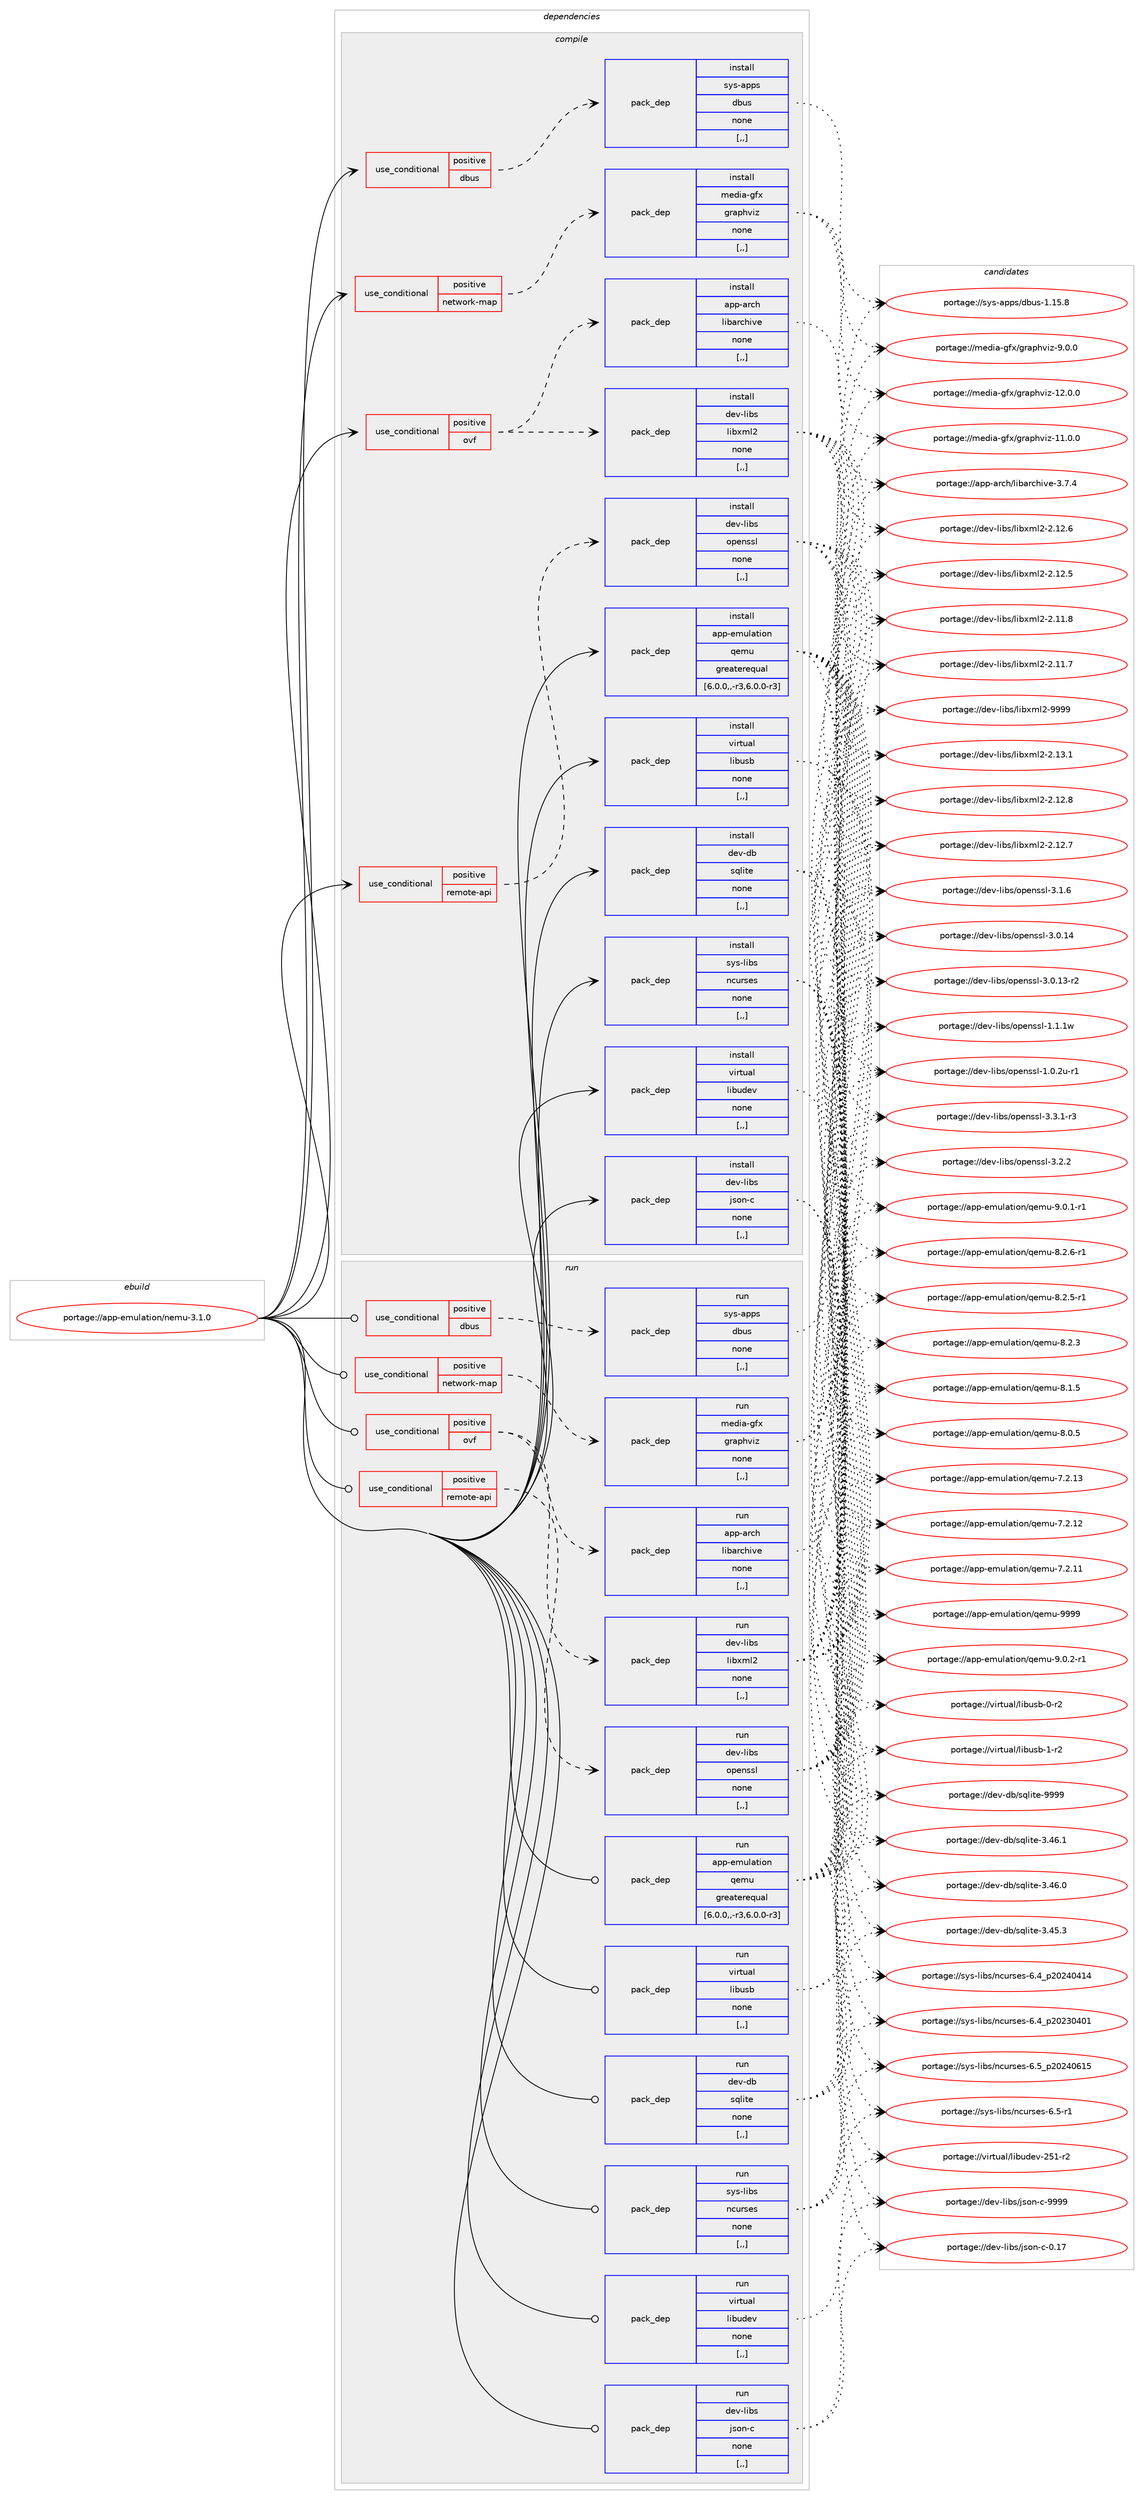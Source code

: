 digraph prolog {

# *************
# Graph options
# *************

newrank=true;
concentrate=true;
compound=true;
graph [rankdir=LR,fontname=Helvetica,fontsize=10,ranksep=1.5];#, ranksep=2.5, nodesep=0.2];
edge  [arrowhead=vee];
node  [fontname=Helvetica,fontsize=10];

# **********
# The ebuild
# **********

subgraph cluster_leftcol {
color=gray;
label=<<i>ebuild</i>>;
id [label="portage://app-emulation/nemu-3.1.0", color=red, width=4, href="../app-emulation/nemu-3.1.0.svg"];
}

# ****************
# The dependencies
# ****************

subgraph cluster_midcol {
color=gray;
label=<<i>dependencies</i>>;
subgraph cluster_compile {
fillcolor="#eeeeee";
style=filled;
label=<<i>compile</i>>;
subgraph cond137032 {
dependency520422 [label=<<TABLE BORDER="0" CELLBORDER="1" CELLSPACING="0" CELLPADDING="4"><TR><TD ROWSPAN="3" CELLPADDING="10">use_conditional</TD></TR><TR><TD>positive</TD></TR><TR><TD>dbus</TD></TR></TABLE>>, shape=none, color=red];
subgraph pack379584 {
dependency520423 [label=<<TABLE BORDER="0" CELLBORDER="1" CELLSPACING="0" CELLPADDING="4" WIDTH="220"><TR><TD ROWSPAN="6" CELLPADDING="30">pack_dep</TD></TR><TR><TD WIDTH="110">install</TD></TR><TR><TD>sys-apps</TD></TR><TR><TD>dbus</TD></TR><TR><TD>none</TD></TR><TR><TD>[,,]</TD></TR></TABLE>>, shape=none, color=blue];
}
dependency520422:e -> dependency520423:w [weight=20,style="dashed",arrowhead="vee"];
}
id:e -> dependency520422:w [weight=20,style="solid",arrowhead="vee"];
subgraph cond137033 {
dependency520424 [label=<<TABLE BORDER="0" CELLBORDER="1" CELLSPACING="0" CELLPADDING="4"><TR><TD ROWSPAN="3" CELLPADDING="10">use_conditional</TD></TR><TR><TD>positive</TD></TR><TR><TD>network-map</TD></TR></TABLE>>, shape=none, color=red];
subgraph pack379585 {
dependency520425 [label=<<TABLE BORDER="0" CELLBORDER="1" CELLSPACING="0" CELLPADDING="4" WIDTH="220"><TR><TD ROWSPAN="6" CELLPADDING="30">pack_dep</TD></TR><TR><TD WIDTH="110">install</TD></TR><TR><TD>media-gfx</TD></TR><TR><TD>graphviz</TD></TR><TR><TD>none</TD></TR><TR><TD>[,,]</TD></TR></TABLE>>, shape=none, color=blue];
}
dependency520424:e -> dependency520425:w [weight=20,style="dashed",arrowhead="vee"];
}
id:e -> dependency520424:w [weight=20,style="solid",arrowhead="vee"];
subgraph cond137034 {
dependency520426 [label=<<TABLE BORDER="0" CELLBORDER="1" CELLSPACING="0" CELLPADDING="4"><TR><TD ROWSPAN="3" CELLPADDING="10">use_conditional</TD></TR><TR><TD>positive</TD></TR><TR><TD>ovf</TD></TR></TABLE>>, shape=none, color=red];
subgraph pack379586 {
dependency520427 [label=<<TABLE BORDER="0" CELLBORDER="1" CELLSPACING="0" CELLPADDING="4" WIDTH="220"><TR><TD ROWSPAN="6" CELLPADDING="30">pack_dep</TD></TR><TR><TD WIDTH="110">install</TD></TR><TR><TD>dev-libs</TD></TR><TR><TD>libxml2</TD></TR><TR><TD>none</TD></TR><TR><TD>[,,]</TD></TR></TABLE>>, shape=none, color=blue];
}
dependency520426:e -> dependency520427:w [weight=20,style="dashed",arrowhead="vee"];
subgraph pack379587 {
dependency520428 [label=<<TABLE BORDER="0" CELLBORDER="1" CELLSPACING="0" CELLPADDING="4" WIDTH="220"><TR><TD ROWSPAN="6" CELLPADDING="30">pack_dep</TD></TR><TR><TD WIDTH="110">install</TD></TR><TR><TD>app-arch</TD></TR><TR><TD>libarchive</TD></TR><TR><TD>none</TD></TR><TR><TD>[,,]</TD></TR></TABLE>>, shape=none, color=blue];
}
dependency520426:e -> dependency520428:w [weight=20,style="dashed",arrowhead="vee"];
}
id:e -> dependency520426:w [weight=20,style="solid",arrowhead="vee"];
subgraph cond137035 {
dependency520429 [label=<<TABLE BORDER="0" CELLBORDER="1" CELLSPACING="0" CELLPADDING="4"><TR><TD ROWSPAN="3" CELLPADDING="10">use_conditional</TD></TR><TR><TD>positive</TD></TR><TR><TD>remote-api</TD></TR></TABLE>>, shape=none, color=red];
subgraph pack379588 {
dependency520430 [label=<<TABLE BORDER="0" CELLBORDER="1" CELLSPACING="0" CELLPADDING="4" WIDTH="220"><TR><TD ROWSPAN="6" CELLPADDING="30">pack_dep</TD></TR><TR><TD WIDTH="110">install</TD></TR><TR><TD>dev-libs</TD></TR><TR><TD>openssl</TD></TR><TR><TD>none</TD></TR><TR><TD>[,,]</TD></TR></TABLE>>, shape=none, color=blue];
}
dependency520429:e -> dependency520430:w [weight=20,style="dashed",arrowhead="vee"];
}
id:e -> dependency520429:w [weight=20,style="solid",arrowhead="vee"];
subgraph pack379589 {
dependency520431 [label=<<TABLE BORDER="0" CELLBORDER="1" CELLSPACING="0" CELLPADDING="4" WIDTH="220"><TR><TD ROWSPAN="6" CELLPADDING="30">pack_dep</TD></TR><TR><TD WIDTH="110">install</TD></TR><TR><TD>app-emulation</TD></TR><TR><TD>qemu</TD></TR><TR><TD>greaterequal</TD></TR><TR><TD>[6.0.0,,-r3,6.0.0-r3]</TD></TR></TABLE>>, shape=none, color=blue];
}
id:e -> dependency520431:w [weight=20,style="solid",arrowhead="vee"];
subgraph pack379590 {
dependency520432 [label=<<TABLE BORDER="0" CELLBORDER="1" CELLSPACING="0" CELLPADDING="4" WIDTH="220"><TR><TD ROWSPAN="6" CELLPADDING="30">pack_dep</TD></TR><TR><TD WIDTH="110">install</TD></TR><TR><TD>dev-db</TD></TR><TR><TD>sqlite</TD></TR><TR><TD>none</TD></TR><TR><TD>[,,]</TD></TR></TABLE>>, shape=none, color=blue];
}
id:e -> dependency520432:w [weight=20,style="solid",arrowhead="vee"];
subgraph pack379591 {
dependency520433 [label=<<TABLE BORDER="0" CELLBORDER="1" CELLSPACING="0" CELLPADDING="4" WIDTH="220"><TR><TD ROWSPAN="6" CELLPADDING="30">pack_dep</TD></TR><TR><TD WIDTH="110">install</TD></TR><TR><TD>dev-libs</TD></TR><TR><TD>json-c</TD></TR><TR><TD>none</TD></TR><TR><TD>[,,]</TD></TR></TABLE>>, shape=none, color=blue];
}
id:e -> dependency520433:w [weight=20,style="solid",arrowhead="vee"];
subgraph pack379592 {
dependency520434 [label=<<TABLE BORDER="0" CELLBORDER="1" CELLSPACING="0" CELLPADDING="4" WIDTH="220"><TR><TD ROWSPAN="6" CELLPADDING="30">pack_dep</TD></TR><TR><TD WIDTH="110">install</TD></TR><TR><TD>sys-libs</TD></TR><TR><TD>ncurses</TD></TR><TR><TD>none</TD></TR><TR><TD>[,,]</TD></TR></TABLE>>, shape=none, color=blue];
}
id:e -> dependency520434:w [weight=20,style="solid",arrowhead="vee"];
subgraph pack379593 {
dependency520435 [label=<<TABLE BORDER="0" CELLBORDER="1" CELLSPACING="0" CELLPADDING="4" WIDTH="220"><TR><TD ROWSPAN="6" CELLPADDING="30">pack_dep</TD></TR><TR><TD WIDTH="110">install</TD></TR><TR><TD>virtual</TD></TR><TR><TD>libudev</TD></TR><TR><TD>none</TD></TR><TR><TD>[,,]</TD></TR></TABLE>>, shape=none, color=blue];
}
id:e -> dependency520435:w [weight=20,style="solid",arrowhead="vee"];
subgraph pack379594 {
dependency520436 [label=<<TABLE BORDER="0" CELLBORDER="1" CELLSPACING="0" CELLPADDING="4" WIDTH="220"><TR><TD ROWSPAN="6" CELLPADDING="30">pack_dep</TD></TR><TR><TD WIDTH="110">install</TD></TR><TR><TD>virtual</TD></TR><TR><TD>libusb</TD></TR><TR><TD>none</TD></TR><TR><TD>[,,]</TD></TR></TABLE>>, shape=none, color=blue];
}
id:e -> dependency520436:w [weight=20,style="solid",arrowhead="vee"];
}
subgraph cluster_compileandrun {
fillcolor="#eeeeee";
style=filled;
label=<<i>compile and run</i>>;
}
subgraph cluster_run {
fillcolor="#eeeeee";
style=filled;
label=<<i>run</i>>;
subgraph cond137036 {
dependency520437 [label=<<TABLE BORDER="0" CELLBORDER="1" CELLSPACING="0" CELLPADDING="4"><TR><TD ROWSPAN="3" CELLPADDING="10">use_conditional</TD></TR><TR><TD>positive</TD></TR><TR><TD>dbus</TD></TR></TABLE>>, shape=none, color=red];
subgraph pack379595 {
dependency520438 [label=<<TABLE BORDER="0" CELLBORDER="1" CELLSPACING="0" CELLPADDING="4" WIDTH="220"><TR><TD ROWSPAN="6" CELLPADDING="30">pack_dep</TD></TR><TR><TD WIDTH="110">run</TD></TR><TR><TD>sys-apps</TD></TR><TR><TD>dbus</TD></TR><TR><TD>none</TD></TR><TR><TD>[,,]</TD></TR></TABLE>>, shape=none, color=blue];
}
dependency520437:e -> dependency520438:w [weight=20,style="dashed",arrowhead="vee"];
}
id:e -> dependency520437:w [weight=20,style="solid",arrowhead="odot"];
subgraph cond137037 {
dependency520439 [label=<<TABLE BORDER="0" CELLBORDER="1" CELLSPACING="0" CELLPADDING="4"><TR><TD ROWSPAN="3" CELLPADDING="10">use_conditional</TD></TR><TR><TD>positive</TD></TR><TR><TD>network-map</TD></TR></TABLE>>, shape=none, color=red];
subgraph pack379596 {
dependency520440 [label=<<TABLE BORDER="0" CELLBORDER="1" CELLSPACING="0" CELLPADDING="4" WIDTH="220"><TR><TD ROWSPAN="6" CELLPADDING="30">pack_dep</TD></TR><TR><TD WIDTH="110">run</TD></TR><TR><TD>media-gfx</TD></TR><TR><TD>graphviz</TD></TR><TR><TD>none</TD></TR><TR><TD>[,,]</TD></TR></TABLE>>, shape=none, color=blue];
}
dependency520439:e -> dependency520440:w [weight=20,style="dashed",arrowhead="vee"];
}
id:e -> dependency520439:w [weight=20,style="solid",arrowhead="odot"];
subgraph cond137038 {
dependency520441 [label=<<TABLE BORDER="0" CELLBORDER="1" CELLSPACING="0" CELLPADDING="4"><TR><TD ROWSPAN="3" CELLPADDING="10">use_conditional</TD></TR><TR><TD>positive</TD></TR><TR><TD>ovf</TD></TR></TABLE>>, shape=none, color=red];
subgraph pack379597 {
dependency520442 [label=<<TABLE BORDER="0" CELLBORDER="1" CELLSPACING="0" CELLPADDING="4" WIDTH="220"><TR><TD ROWSPAN="6" CELLPADDING="30">pack_dep</TD></TR><TR><TD WIDTH="110">run</TD></TR><TR><TD>dev-libs</TD></TR><TR><TD>libxml2</TD></TR><TR><TD>none</TD></TR><TR><TD>[,,]</TD></TR></TABLE>>, shape=none, color=blue];
}
dependency520441:e -> dependency520442:w [weight=20,style="dashed",arrowhead="vee"];
subgraph pack379598 {
dependency520443 [label=<<TABLE BORDER="0" CELLBORDER="1" CELLSPACING="0" CELLPADDING="4" WIDTH="220"><TR><TD ROWSPAN="6" CELLPADDING="30">pack_dep</TD></TR><TR><TD WIDTH="110">run</TD></TR><TR><TD>app-arch</TD></TR><TR><TD>libarchive</TD></TR><TR><TD>none</TD></TR><TR><TD>[,,]</TD></TR></TABLE>>, shape=none, color=blue];
}
dependency520441:e -> dependency520443:w [weight=20,style="dashed",arrowhead="vee"];
}
id:e -> dependency520441:w [weight=20,style="solid",arrowhead="odot"];
subgraph cond137039 {
dependency520444 [label=<<TABLE BORDER="0" CELLBORDER="1" CELLSPACING="0" CELLPADDING="4"><TR><TD ROWSPAN="3" CELLPADDING="10">use_conditional</TD></TR><TR><TD>positive</TD></TR><TR><TD>remote-api</TD></TR></TABLE>>, shape=none, color=red];
subgraph pack379599 {
dependency520445 [label=<<TABLE BORDER="0" CELLBORDER="1" CELLSPACING="0" CELLPADDING="4" WIDTH="220"><TR><TD ROWSPAN="6" CELLPADDING="30">pack_dep</TD></TR><TR><TD WIDTH="110">run</TD></TR><TR><TD>dev-libs</TD></TR><TR><TD>openssl</TD></TR><TR><TD>none</TD></TR><TR><TD>[,,]</TD></TR></TABLE>>, shape=none, color=blue];
}
dependency520444:e -> dependency520445:w [weight=20,style="dashed",arrowhead="vee"];
}
id:e -> dependency520444:w [weight=20,style="solid",arrowhead="odot"];
subgraph pack379600 {
dependency520446 [label=<<TABLE BORDER="0" CELLBORDER="1" CELLSPACING="0" CELLPADDING="4" WIDTH="220"><TR><TD ROWSPAN="6" CELLPADDING="30">pack_dep</TD></TR><TR><TD WIDTH="110">run</TD></TR><TR><TD>app-emulation</TD></TR><TR><TD>qemu</TD></TR><TR><TD>greaterequal</TD></TR><TR><TD>[6.0.0,,-r3,6.0.0-r3]</TD></TR></TABLE>>, shape=none, color=blue];
}
id:e -> dependency520446:w [weight=20,style="solid",arrowhead="odot"];
subgraph pack379601 {
dependency520447 [label=<<TABLE BORDER="0" CELLBORDER="1" CELLSPACING="0" CELLPADDING="4" WIDTH="220"><TR><TD ROWSPAN="6" CELLPADDING="30">pack_dep</TD></TR><TR><TD WIDTH="110">run</TD></TR><TR><TD>dev-db</TD></TR><TR><TD>sqlite</TD></TR><TR><TD>none</TD></TR><TR><TD>[,,]</TD></TR></TABLE>>, shape=none, color=blue];
}
id:e -> dependency520447:w [weight=20,style="solid",arrowhead="odot"];
subgraph pack379602 {
dependency520448 [label=<<TABLE BORDER="0" CELLBORDER="1" CELLSPACING="0" CELLPADDING="4" WIDTH="220"><TR><TD ROWSPAN="6" CELLPADDING="30">pack_dep</TD></TR><TR><TD WIDTH="110">run</TD></TR><TR><TD>dev-libs</TD></TR><TR><TD>json-c</TD></TR><TR><TD>none</TD></TR><TR><TD>[,,]</TD></TR></TABLE>>, shape=none, color=blue];
}
id:e -> dependency520448:w [weight=20,style="solid",arrowhead="odot"];
subgraph pack379603 {
dependency520449 [label=<<TABLE BORDER="0" CELLBORDER="1" CELLSPACING="0" CELLPADDING="4" WIDTH="220"><TR><TD ROWSPAN="6" CELLPADDING="30">pack_dep</TD></TR><TR><TD WIDTH="110">run</TD></TR><TR><TD>sys-libs</TD></TR><TR><TD>ncurses</TD></TR><TR><TD>none</TD></TR><TR><TD>[,,]</TD></TR></TABLE>>, shape=none, color=blue];
}
id:e -> dependency520449:w [weight=20,style="solid",arrowhead="odot"];
subgraph pack379604 {
dependency520450 [label=<<TABLE BORDER="0" CELLBORDER="1" CELLSPACING="0" CELLPADDING="4" WIDTH="220"><TR><TD ROWSPAN="6" CELLPADDING="30">pack_dep</TD></TR><TR><TD WIDTH="110">run</TD></TR><TR><TD>virtual</TD></TR><TR><TD>libudev</TD></TR><TR><TD>none</TD></TR><TR><TD>[,,]</TD></TR></TABLE>>, shape=none, color=blue];
}
id:e -> dependency520450:w [weight=20,style="solid",arrowhead="odot"];
subgraph pack379605 {
dependency520451 [label=<<TABLE BORDER="0" CELLBORDER="1" CELLSPACING="0" CELLPADDING="4" WIDTH="220"><TR><TD ROWSPAN="6" CELLPADDING="30">pack_dep</TD></TR><TR><TD WIDTH="110">run</TD></TR><TR><TD>virtual</TD></TR><TR><TD>libusb</TD></TR><TR><TD>none</TD></TR><TR><TD>[,,]</TD></TR></TABLE>>, shape=none, color=blue];
}
id:e -> dependency520451:w [weight=20,style="solid",arrowhead="odot"];
}
}

# **************
# The candidates
# **************

subgraph cluster_choices {
rank=same;
color=gray;
label=<<i>candidates</i>>;

subgraph choice379584 {
color=black;
nodesep=1;
choice1151211154597112112115471009811711545494649534656 [label="portage://sys-apps/dbus-1.15.8", color=red, width=4,href="../sys-apps/dbus-1.15.8.svg"];
dependency520423:e -> choice1151211154597112112115471009811711545494649534656:w [style=dotted,weight="100"];
}
subgraph choice379585 {
color=black;
nodesep=1;
choice1091011001059745103102120471031149711210411810512245495046484648 [label="portage://media-gfx/graphviz-12.0.0", color=red, width=4,href="../media-gfx/graphviz-12.0.0.svg"];
choice1091011001059745103102120471031149711210411810512245494946484648 [label="portage://media-gfx/graphviz-11.0.0", color=red, width=4,href="../media-gfx/graphviz-11.0.0.svg"];
choice10910110010597451031021204710311497112104118105122455746484648 [label="portage://media-gfx/graphviz-9.0.0", color=red, width=4,href="../media-gfx/graphviz-9.0.0.svg"];
dependency520425:e -> choice1091011001059745103102120471031149711210411810512245495046484648:w [style=dotted,weight="100"];
dependency520425:e -> choice1091011001059745103102120471031149711210411810512245494946484648:w [style=dotted,weight="100"];
dependency520425:e -> choice10910110010597451031021204710311497112104118105122455746484648:w [style=dotted,weight="100"];
}
subgraph choice379586 {
color=black;
nodesep=1;
choice10010111845108105981154710810598120109108504557575757 [label="portage://dev-libs/libxml2-9999", color=red, width=4,href="../dev-libs/libxml2-9999.svg"];
choice100101118451081059811547108105981201091085045504649514649 [label="portage://dev-libs/libxml2-2.13.1", color=red, width=4,href="../dev-libs/libxml2-2.13.1.svg"];
choice100101118451081059811547108105981201091085045504649504656 [label="portage://dev-libs/libxml2-2.12.8", color=red, width=4,href="../dev-libs/libxml2-2.12.8.svg"];
choice100101118451081059811547108105981201091085045504649504655 [label="portage://dev-libs/libxml2-2.12.7", color=red, width=4,href="../dev-libs/libxml2-2.12.7.svg"];
choice100101118451081059811547108105981201091085045504649504654 [label="portage://dev-libs/libxml2-2.12.6", color=red, width=4,href="../dev-libs/libxml2-2.12.6.svg"];
choice100101118451081059811547108105981201091085045504649504653 [label="portage://dev-libs/libxml2-2.12.5", color=red, width=4,href="../dev-libs/libxml2-2.12.5.svg"];
choice100101118451081059811547108105981201091085045504649494656 [label="portage://dev-libs/libxml2-2.11.8", color=red, width=4,href="../dev-libs/libxml2-2.11.8.svg"];
choice100101118451081059811547108105981201091085045504649494655 [label="portage://dev-libs/libxml2-2.11.7", color=red, width=4,href="../dev-libs/libxml2-2.11.7.svg"];
dependency520427:e -> choice10010111845108105981154710810598120109108504557575757:w [style=dotted,weight="100"];
dependency520427:e -> choice100101118451081059811547108105981201091085045504649514649:w [style=dotted,weight="100"];
dependency520427:e -> choice100101118451081059811547108105981201091085045504649504656:w [style=dotted,weight="100"];
dependency520427:e -> choice100101118451081059811547108105981201091085045504649504655:w [style=dotted,weight="100"];
dependency520427:e -> choice100101118451081059811547108105981201091085045504649504654:w [style=dotted,weight="100"];
dependency520427:e -> choice100101118451081059811547108105981201091085045504649504653:w [style=dotted,weight="100"];
dependency520427:e -> choice100101118451081059811547108105981201091085045504649494656:w [style=dotted,weight="100"];
dependency520427:e -> choice100101118451081059811547108105981201091085045504649494655:w [style=dotted,weight="100"];
}
subgraph choice379587 {
color=black;
nodesep=1;
choice9711211245971149910447108105989711499104105118101455146554652 [label="portage://app-arch/libarchive-3.7.4", color=red, width=4,href="../app-arch/libarchive-3.7.4.svg"];
dependency520428:e -> choice9711211245971149910447108105989711499104105118101455146554652:w [style=dotted,weight="100"];
}
subgraph choice379588 {
color=black;
nodesep=1;
choice1001011184510810598115471111121011101151151084551465146494511451 [label="portage://dev-libs/openssl-3.3.1-r3", color=red, width=4,href="../dev-libs/openssl-3.3.1-r3.svg"];
choice100101118451081059811547111112101110115115108455146504650 [label="portage://dev-libs/openssl-3.2.2", color=red, width=4,href="../dev-libs/openssl-3.2.2.svg"];
choice100101118451081059811547111112101110115115108455146494654 [label="portage://dev-libs/openssl-3.1.6", color=red, width=4,href="../dev-libs/openssl-3.1.6.svg"];
choice10010111845108105981154711111210111011511510845514648464952 [label="portage://dev-libs/openssl-3.0.14", color=red, width=4,href="../dev-libs/openssl-3.0.14.svg"];
choice100101118451081059811547111112101110115115108455146484649514511450 [label="portage://dev-libs/openssl-3.0.13-r2", color=red, width=4,href="../dev-libs/openssl-3.0.13-r2.svg"];
choice100101118451081059811547111112101110115115108454946494649119 [label="portage://dev-libs/openssl-1.1.1w", color=red, width=4,href="../dev-libs/openssl-1.1.1w.svg"];
choice1001011184510810598115471111121011101151151084549464846501174511449 [label="portage://dev-libs/openssl-1.0.2u-r1", color=red, width=4,href="../dev-libs/openssl-1.0.2u-r1.svg"];
dependency520430:e -> choice1001011184510810598115471111121011101151151084551465146494511451:w [style=dotted,weight="100"];
dependency520430:e -> choice100101118451081059811547111112101110115115108455146504650:w [style=dotted,weight="100"];
dependency520430:e -> choice100101118451081059811547111112101110115115108455146494654:w [style=dotted,weight="100"];
dependency520430:e -> choice10010111845108105981154711111210111011511510845514648464952:w [style=dotted,weight="100"];
dependency520430:e -> choice100101118451081059811547111112101110115115108455146484649514511450:w [style=dotted,weight="100"];
dependency520430:e -> choice100101118451081059811547111112101110115115108454946494649119:w [style=dotted,weight="100"];
dependency520430:e -> choice1001011184510810598115471111121011101151151084549464846501174511449:w [style=dotted,weight="100"];
}
subgraph choice379589 {
color=black;
nodesep=1;
choice971121124510110911710897116105111110471131011091174557575757 [label="portage://app-emulation/qemu-9999", color=red, width=4,href="../app-emulation/qemu-9999.svg"];
choice971121124510110911710897116105111110471131011091174557464846504511449 [label="portage://app-emulation/qemu-9.0.2-r1", color=red, width=4,href="../app-emulation/qemu-9.0.2-r1.svg"];
choice971121124510110911710897116105111110471131011091174557464846494511449 [label="portage://app-emulation/qemu-9.0.1-r1", color=red, width=4,href="../app-emulation/qemu-9.0.1-r1.svg"];
choice971121124510110911710897116105111110471131011091174556465046544511449 [label="portage://app-emulation/qemu-8.2.6-r1", color=red, width=4,href="../app-emulation/qemu-8.2.6-r1.svg"];
choice971121124510110911710897116105111110471131011091174556465046534511449 [label="portage://app-emulation/qemu-8.2.5-r1", color=red, width=4,href="../app-emulation/qemu-8.2.5-r1.svg"];
choice97112112451011091171089711610511111047113101109117455646504651 [label="portage://app-emulation/qemu-8.2.3", color=red, width=4,href="../app-emulation/qemu-8.2.3.svg"];
choice97112112451011091171089711610511111047113101109117455646494653 [label="portage://app-emulation/qemu-8.1.5", color=red, width=4,href="../app-emulation/qemu-8.1.5.svg"];
choice97112112451011091171089711610511111047113101109117455646484653 [label="portage://app-emulation/qemu-8.0.5", color=red, width=4,href="../app-emulation/qemu-8.0.5.svg"];
choice9711211245101109117108971161051111104711310110911745554650464951 [label="portage://app-emulation/qemu-7.2.13", color=red, width=4,href="../app-emulation/qemu-7.2.13.svg"];
choice9711211245101109117108971161051111104711310110911745554650464950 [label="portage://app-emulation/qemu-7.2.12", color=red, width=4,href="../app-emulation/qemu-7.2.12.svg"];
choice9711211245101109117108971161051111104711310110911745554650464949 [label="portage://app-emulation/qemu-7.2.11", color=red, width=4,href="../app-emulation/qemu-7.2.11.svg"];
dependency520431:e -> choice971121124510110911710897116105111110471131011091174557575757:w [style=dotted,weight="100"];
dependency520431:e -> choice971121124510110911710897116105111110471131011091174557464846504511449:w [style=dotted,weight="100"];
dependency520431:e -> choice971121124510110911710897116105111110471131011091174557464846494511449:w [style=dotted,weight="100"];
dependency520431:e -> choice971121124510110911710897116105111110471131011091174556465046544511449:w [style=dotted,weight="100"];
dependency520431:e -> choice971121124510110911710897116105111110471131011091174556465046534511449:w [style=dotted,weight="100"];
dependency520431:e -> choice97112112451011091171089711610511111047113101109117455646504651:w [style=dotted,weight="100"];
dependency520431:e -> choice97112112451011091171089711610511111047113101109117455646494653:w [style=dotted,weight="100"];
dependency520431:e -> choice97112112451011091171089711610511111047113101109117455646484653:w [style=dotted,weight="100"];
dependency520431:e -> choice9711211245101109117108971161051111104711310110911745554650464951:w [style=dotted,weight="100"];
dependency520431:e -> choice9711211245101109117108971161051111104711310110911745554650464950:w [style=dotted,weight="100"];
dependency520431:e -> choice9711211245101109117108971161051111104711310110911745554650464949:w [style=dotted,weight="100"];
}
subgraph choice379590 {
color=black;
nodesep=1;
choice1001011184510098471151131081051161014557575757 [label="portage://dev-db/sqlite-9999", color=red, width=4,href="../dev-db/sqlite-9999.svg"];
choice10010111845100984711511310810511610145514652544649 [label="portage://dev-db/sqlite-3.46.1", color=red, width=4,href="../dev-db/sqlite-3.46.1.svg"];
choice10010111845100984711511310810511610145514652544648 [label="portage://dev-db/sqlite-3.46.0", color=red, width=4,href="../dev-db/sqlite-3.46.0.svg"];
choice10010111845100984711511310810511610145514652534651 [label="portage://dev-db/sqlite-3.45.3", color=red, width=4,href="../dev-db/sqlite-3.45.3.svg"];
dependency520432:e -> choice1001011184510098471151131081051161014557575757:w [style=dotted,weight="100"];
dependency520432:e -> choice10010111845100984711511310810511610145514652544649:w [style=dotted,weight="100"];
dependency520432:e -> choice10010111845100984711511310810511610145514652544648:w [style=dotted,weight="100"];
dependency520432:e -> choice10010111845100984711511310810511610145514652534651:w [style=dotted,weight="100"];
}
subgraph choice379591 {
color=black;
nodesep=1;
choice10010111845108105981154710611511111045994557575757 [label="portage://dev-libs/json-c-9999", color=red, width=4,href="../dev-libs/json-c-9999.svg"];
choice10010111845108105981154710611511111045994548464955 [label="portage://dev-libs/json-c-0.17", color=red, width=4,href="../dev-libs/json-c-0.17.svg"];
dependency520433:e -> choice10010111845108105981154710611511111045994557575757:w [style=dotted,weight="100"];
dependency520433:e -> choice10010111845108105981154710611511111045994548464955:w [style=dotted,weight="100"];
}
subgraph choice379592 {
color=black;
nodesep=1;
choice1151211154510810598115471109911711411510111545544653951125048505248544953 [label="portage://sys-libs/ncurses-6.5_p20240615", color=red, width=4,href="../sys-libs/ncurses-6.5_p20240615.svg"];
choice11512111545108105981154711099117114115101115455446534511449 [label="portage://sys-libs/ncurses-6.5-r1", color=red, width=4,href="../sys-libs/ncurses-6.5-r1.svg"];
choice1151211154510810598115471109911711411510111545544652951125048505248524952 [label="portage://sys-libs/ncurses-6.4_p20240414", color=red, width=4,href="../sys-libs/ncurses-6.4_p20240414.svg"];
choice1151211154510810598115471109911711411510111545544652951125048505148524849 [label="portage://sys-libs/ncurses-6.4_p20230401", color=red, width=4,href="../sys-libs/ncurses-6.4_p20230401.svg"];
dependency520434:e -> choice1151211154510810598115471109911711411510111545544653951125048505248544953:w [style=dotted,weight="100"];
dependency520434:e -> choice11512111545108105981154711099117114115101115455446534511449:w [style=dotted,weight="100"];
dependency520434:e -> choice1151211154510810598115471109911711411510111545544652951125048505248524952:w [style=dotted,weight="100"];
dependency520434:e -> choice1151211154510810598115471109911711411510111545544652951125048505148524849:w [style=dotted,weight="100"];
}
subgraph choice379593 {
color=black;
nodesep=1;
choice118105114116117971084710810598117100101118455053494511450 [label="portage://virtual/libudev-251-r2", color=red, width=4,href="../virtual/libudev-251-r2.svg"];
dependency520435:e -> choice118105114116117971084710810598117100101118455053494511450:w [style=dotted,weight="100"];
}
subgraph choice379594 {
color=black;
nodesep=1;
choice1181051141161179710847108105981171159845494511450 [label="portage://virtual/libusb-1-r2", color=red, width=4,href="../virtual/libusb-1-r2.svg"];
choice1181051141161179710847108105981171159845484511450 [label="portage://virtual/libusb-0-r2", color=red, width=4,href="../virtual/libusb-0-r2.svg"];
dependency520436:e -> choice1181051141161179710847108105981171159845494511450:w [style=dotted,weight="100"];
dependency520436:e -> choice1181051141161179710847108105981171159845484511450:w [style=dotted,weight="100"];
}
subgraph choice379595 {
color=black;
nodesep=1;
choice1151211154597112112115471009811711545494649534656 [label="portage://sys-apps/dbus-1.15.8", color=red, width=4,href="../sys-apps/dbus-1.15.8.svg"];
dependency520438:e -> choice1151211154597112112115471009811711545494649534656:w [style=dotted,weight="100"];
}
subgraph choice379596 {
color=black;
nodesep=1;
choice1091011001059745103102120471031149711210411810512245495046484648 [label="portage://media-gfx/graphviz-12.0.0", color=red, width=4,href="../media-gfx/graphviz-12.0.0.svg"];
choice1091011001059745103102120471031149711210411810512245494946484648 [label="portage://media-gfx/graphviz-11.0.0", color=red, width=4,href="../media-gfx/graphviz-11.0.0.svg"];
choice10910110010597451031021204710311497112104118105122455746484648 [label="portage://media-gfx/graphviz-9.0.0", color=red, width=4,href="../media-gfx/graphviz-9.0.0.svg"];
dependency520440:e -> choice1091011001059745103102120471031149711210411810512245495046484648:w [style=dotted,weight="100"];
dependency520440:e -> choice1091011001059745103102120471031149711210411810512245494946484648:w [style=dotted,weight="100"];
dependency520440:e -> choice10910110010597451031021204710311497112104118105122455746484648:w [style=dotted,weight="100"];
}
subgraph choice379597 {
color=black;
nodesep=1;
choice10010111845108105981154710810598120109108504557575757 [label="portage://dev-libs/libxml2-9999", color=red, width=4,href="../dev-libs/libxml2-9999.svg"];
choice100101118451081059811547108105981201091085045504649514649 [label="portage://dev-libs/libxml2-2.13.1", color=red, width=4,href="../dev-libs/libxml2-2.13.1.svg"];
choice100101118451081059811547108105981201091085045504649504656 [label="portage://dev-libs/libxml2-2.12.8", color=red, width=4,href="../dev-libs/libxml2-2.12.8.svg"];
choice100101118451081059811547108105981201091085045504649504655 [label="portage://dev-libs/libxml2-2.12.7", color=red, width=4,href="../dev-libs/libxml2-2.12.7.svg"];
choice100101118451081059811547108105981201091085045504649504654 [label="portage://dev-libs/libxml2-2.12.6", color=red, width=4,href="../dev-libs/libxml2-2.12.6.svg"];
choice100101118451081059811547108105981201091085045504649504653 [label="portage://dev-libs/libxml2-2.12.5", color=red, width=4,href="../dev-libs/libxml2-2.12.5.svg"];
choice100101118451081059811547108105981201091085045504649494656 [label="portage://dev-libs/libxml2-2.11.8", color=red, width=4,href="../dev-libs/libxml2-2.11.8.svg"];
choice100101118451081059811547108105981201091085045504649494655 [label="portage://dev-libs/libxml2-2.11.7", color=red, width=4,href="../dev-libs/libxml2-2.11.7.svg"];
dependency520442:e -> choice10010111845108105981154710810598120109108504557575757:w [style=dotted,weight="100"];
dependency520442:e -> choice100101118451081059811547108105981201091085045504649514649:w [style=dotted,weight="100"];
dependency520442:e -> choice100101118451081059811547108105981201091085045504649504656:w [style=dotted,weight="100"];
dependency520442:e -> choice100101118451081059811547108105981201091085045504649504655:w [style=dotted,weight="100"];
dependency520442:e -> choice100101118451081059811547108105981201091085045504649504654:w [style=dotted,weight="100"];
dependency520442:e -> choice100101118451081059811547108105981201091085045504649504653:w [style=dotted,weight="100"];
dependency520442:e -> choice100101118451081059811547108105981201091085045504649494656:w [style=dotted,weight="100"];
dependency520442:e -> choice100101118451081059811547108105981201091085045504649494655:w [style=dotted,weight="100"];
}
subgraph choice379598 {
color=black;
nodesep=1;
choice9711211245971149910447108105989711499104105118101455146554652 [label="portage://app-arch/libarchive-3.7.4", color=red, width=4,href="../app-arch/libarchive-3.7.4.svg"];
dependency520443:e -> choice9711211245971149910447108105989711499104105118101455146554652:w [style=dotted,weight="100"];
}
subgraph choice379599 {
color=black;
nodesep=1;
choice1001011184510810598115471111121011101151151084551465146494511451 [label="portage://dev-libs/openssl-3.3.1-r3", color=red, width=4,href="../dev-libs/openssl-3.3.1-r3.svg"];
choice100101118451081059811547111112101110115115108455146504650 [label="portage://dev-libs/openssl-3.2.2", color=red, width=4,href="../dev-libs/openssl-3.2.2.svg"];
choice100101118451081059811547111112101110115115108455146494654 [label="portage://dev-libs/openssl-3.1.6", color=red, width=4,href="../dev-libs/openssl-3.1.6.svg"];
choice10010111845108105981154711111210111011511510845514648464952 [label="portage://dev-libs/openssl-3.0.14", color=red, width=4,href="../dev-libs/openssl-3.0.14.svg"];
choice100101118451081059811547111112101110115115108455146484649514511450 [label="portage://dev-libs/openssl-3.0.13-r2", color=red, width=4,href="../dev-libs/openssl-3.0.13-r2.svg"];
choice100101118451081059811547111112101110115115108454946494649119 [label="portage://dev-libs/openssl-1.1.1w", color=red, width=4,href="../dev-libs/openssl-1.1.1w.svg"];
choice1001011184510810598115471111121011101151151084549464846501174511449 [label="portage://dev-libs/openssl-1.0.2u-r1", color=red, width=4,href="../dev-libs/openssl-1.0.2u-r1.svg"];
dependency520445:e -> choice1001011184510810598115471111121011101151151084551465146494511451:w [style=dotted,weight="100"];
dependency520445:e -> choice100101118451081059811547111112101110115115108455146504650:w [style=dotted,weight="100"];
dependency520445:e -> choice100101118451081059811547111112101110115115108455146494654:w [style=dotted,weight="100"];
dependency520445:e -> choice10010111845108105981154711111210111011511510845514648464952:w [style=dotted,weight="100"];
dependency520445:e -> choice100101118451081059811547111112101110115115108455146484649514511450:w [style=dotted,weight="100"];
dependency520445:e -> choice100101118451081059811547111112101110115115108454946494649119:w [style=dotted,weight="100"];
dependency520445:e -> choice1001011184510810598115471111121011101151151084549464846501174511449:w [style=dotted,weight="100"];
}
subgraph choice379600 {
color=black;
nodesep=1;
choice971121124510110911710897116105111110471131011091174557575757 [label="portage://app-emulation/qemu-9999", color=red, width=4,href="../app-emulation/qemu-9999.svg"];
choice971121124510110911710897116105111110471131011091174557464846504511449 [label="portage://app-emulation/qemu-9.0.2-r1", color=red, width=4,href="../app-emulation/qemu-9.0.2-r1.svg"];
choice971121124510110911710897116105111110471131011091174557464846494511449 [label="portage://app-emulation/qemu-9.0.1-r1", color=red, width=4,href="../app-emulation/qemu-9.0.1-r1.svg"];
choice971121124510110911710897116105111110471131011091174556465046544511449 [label="portage://app-emulation/qemu-8.2.6-r1", color=red, width=4,href="../app-emulation/qemu-8.2.6-r1.svg"];
choice971121124510110911710897116105111110471131011091174556465046534511449 [label="portage://app-emulation/qemu-8.2.5-r1", color=red, width=4,href="../app-emulation/qemu-8.2.5-r1.svg"];
choice97112112451011091171089711610511111047113101109117455646504651 [label="portage://app-emulation/qemu-8.2.3", color=red, width=4,href="../app-emulation/qemu-8.2.3.svg"];
choice97112112451011091171089711610511111047113101109117455646494653 [label="portage://app-emulation/qemu-8.1.5", color=red, width=4,href="../app-emulation/qemu-8.1.5.svg"];
choice97112112451011091171089711610511111047113101109117455646484653 [label="portage://app-emulation/qemu-8.0.5", color=red, width=4,href="../app-emulation/qemu-8.0.5.svg"];
choice9711211245101109117108971161051111104711310110911745554650464951 [label="portage://app-emulation/qemu-7.2.13", color=red, width=4,href="../app-emulation/qemu-7.2.13.svg"];
choice9711211245101109117108971161051111104711310110911745554650464950 [label="portage://app-emulation/qemu-7.2.12", color=red, width=4,href="../app-emulation/qemu-7.2.12.svg"];
choice9711211245101109117108971161051111104711310110911745554650464949 [label="portage://app-emulation/qemu-7.2.11", color=red, width=4,href="../app-emulation/qemu-7.2.11.svg"];
dependency520446:e -> choice971121124510110911710897116105111110471131011091174557575757:w [style=dotted,weight="100"];
dependency520446:e -> choice971121124510110911710897116105111110471131011091174557464846504511449:w [style=dotted,weight="100"];
dependency520446:e -> choice971121124510110911710897116105111110471131011091174557464846494511449:w [style=dotted,weight="100"];
dependency520446:e -> choice971121124510110911710897116105111110471131011091174556465046544511449:w [style=dotted,weight="100"];
dependency520446:e -> choice971121124510110911710897116105111110471131011091174556465046534511449:w [style=dotted,weight="100"];
dependency520446:e -> choice97112112451011091171089711610511111047113101109117455646504651:w [style=dotted,weight="100"];
dependency520446:e -> choice97112112451011091171089711610511111047113101109117455646494653:w [style=dotted,weight="100"];
dependency520446:e -> choice97112112451011091171089711610511111047113101109117455646484653:w [style=dotted,weight="100"];
dependency520446:e -> choice9711211245101109117108971161051111104711310110911745554650464951:w [style=dotted,weight="100"];
dependency520446:e -> choice9711211245101109117108971161051111104711310110911745554650464950:w [style=dotted,weight="100"];
dependency520446:e -> choice9711211245101109117108971161051111104711310110911745554650464949:w [style=dotted,weight="100"];
}
subgraph choice379601 {
color=black;
nodesep=1;
choice1001011184510098471151131081051161014557575757 [label="portage://dev-db/sqlite-9999", color=red, width=4,href="../dev-db/sqlite-9999.svg"];
choice10010111845100984711511310810511610145514652544649 [label="portage://dev-db/sqlite-3.46.1", color=red, width=4,href="../dev-db/sqlite-3.46.1.svg"];
choice10010111845100984711511310810511610145514652544648 [label="portage://dev-db/sqlite-3.46.0", color=red, width=4,href="../dev-db/sqlite-3.46.0.svg"];
choice10010111845100984711511310810511610145514652534651 [label="portage://dev-db/sqlite-3.45.3", color=red, width=4,href="../dev-db/sqlite-3.45.3.svg"];
dependency520447:e -> choice1001011184510098471151131081051161014557575757:w [style=dotted,weight="100"];
dependency520447:e -> choice10010111845100984711511310810511610145514652544649:w [style=dotted,weight="100"];
dependency520447:e -> choice10010111845100984711511310810511610145514652544648:w [style=dotted,weight="100"];
dependency520447:e -> choice10010111845100984711511310810511610145514652534651:w [style=dotted,weight="100"];
}
subgraph choice379602 {
color=black;
nodesep=1;
choice10010111845108105981154710611511111045994557575757 [label="portage://dev-libs/json-c-9999", color=red, width=4,href="../dev-libs/json-c-9999.svg"];
choice10010111845108105981154710611511111045994548464955 [label="portage://dev-libs/json-c-0.17", color=red, width=4,href="../dev-libs/json-c-0.17.svg"];
dependency520448:e -> choice10010111845108105981154710611511111045994557575757:w [style=dotted,weight="100"];
dependency520448:e -> choice10010111845108105981154710611511111045994548464955:w [style=dotted,weight="100"];
}
subgraph choice379603 {
color=black;
nodesep=1;
choice1151211154510810598115471109911711411510111545544653951125048505248544953 [label="portage://sys-libs/ncurses-6.5_p20240615", color=red, width=4,href="../sys-libs/ncurses-6.5_p20240615.svg"];
choice11512111545108105981154711099117114115101115455446534511449 [label="portage://sys-libs/ncurses-6.5-r1", color=red, width=4,href="../sys-libs/ncurses-6.5-r1.svg"];
choice1151211154510810598115471109911711411510111545544652951125048505248524952 [label="portage://sys-libs/ncurses-6.4_p20240414", color=red, width=4,href="../sys-libs/ncurses-6.4_p20240414.svg"];
choice1151211154510810598115471109911711411510111545544652951125048505148524849 [label="portage://sys-libs/ncurses-6.4_p20230401", color=red, width=4,href="../sys-libs/ncurses-6.4_p20230401.svg"];
dependency520449:e -> choice1151211154510810598115471109911711411510111545544653951125048505248544953:w [style=dotted,weight="100"];
dependency520449:e -> choice11512111545108105981154711099117114115101115455446534511449:w [style=dotted,weight="100"];
dependency520449:e -> choice1151211154510810598115471109911711411510111545544652951125048505248524952:w [style=dotted,weight="100"];
dependency520449:e -> choice1151211154510810598115471109911711411510111545544652951125048505148524849:w [style=dotted,weight="100"];
}
subgraph choice379604 {
color=black;
nodesep=1;
choice118105114116117971084710810598117100101118455053494511450 [label="portage://virtual/libudev-251-r2", color=red, width=4,href="../virtual/libudev-251-r2.svg"];
dependency520450:e -> choice118105114116117971084710810598117100101118455053494511450:w [style=dotted,weight="100"];
}
subgraph choice379605 {
color=black;
nodesep=1;
choice1181051141161179710847108105981171159845494511450 [label="portage://virtual/libusb-1-r2", color=red, width=4,href="../virtual/libusb-1-r2.svg"];
choice1181051141161179710847108105981171159845484511450 [label="portage://virtual/libusb-0-r2", color=red, width=4,href="../virtual/libusb-0-r2.svg"];
dependency520451:e -> choice1181051141161179710847108105981171159845494511450:w [style=dotted,weight="100"];
dependency520451:e -> choice1181051141161179710847108105981171159845484511450:w [style=dotted,weight="100"];
}
}

}
